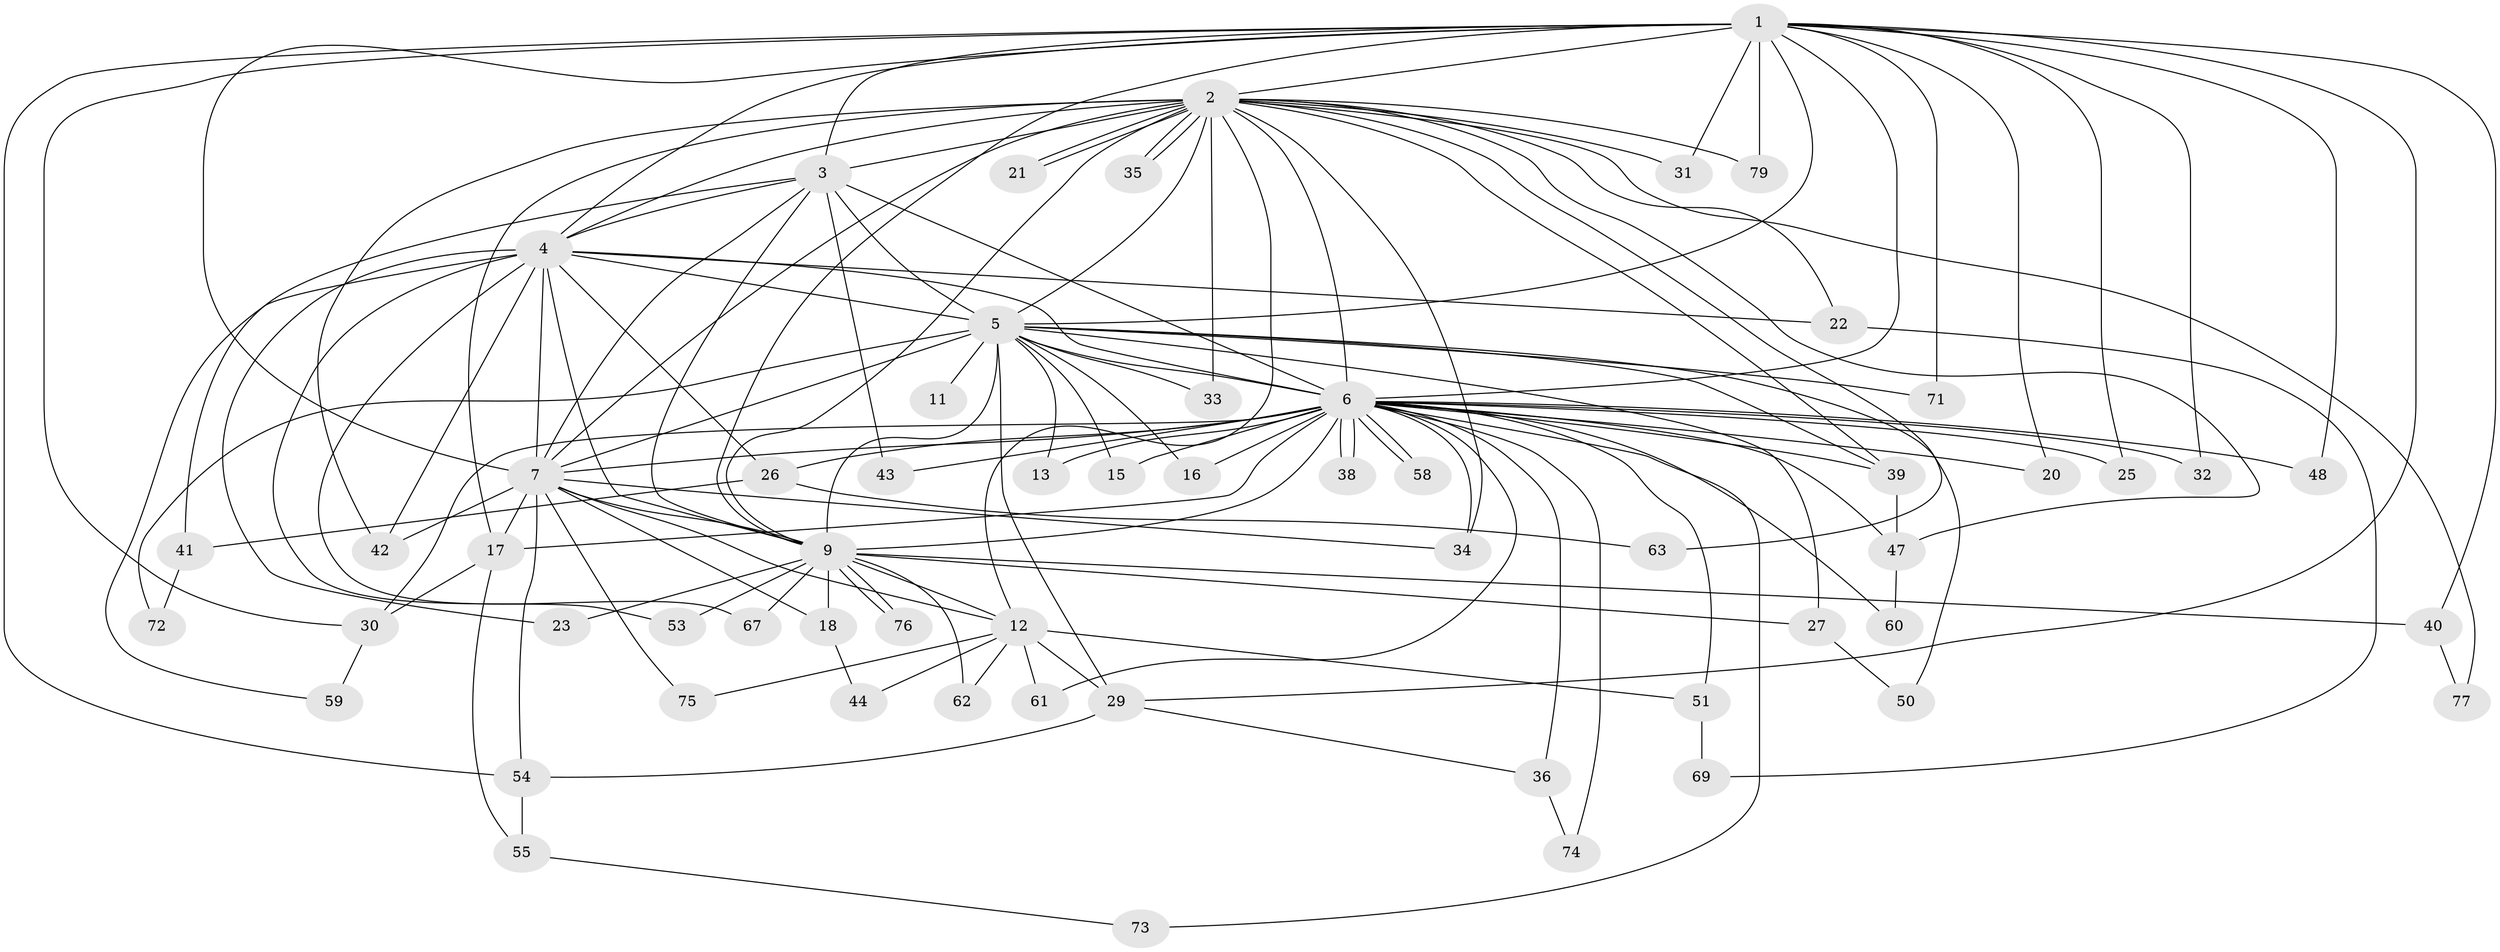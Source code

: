 // original degree distribution, {15: 0.012658227848101266, 25: 0.012658227848101266, 12: 0.012658227848101266, 18: 0.012658227848101266, 17: 0.0379746835443038, 35: 0.012658227848101266, 20: 0.012658227848101266, 14: 0.012658227848101266, 2: 0.5822784810126582, 9: 0.012658227848101266, 5: 0.02531645569620253, 3: 0.189873417721519, 4: 0.06329113924050633}
// Generated by graph-tools (version 1.1) at 2025/11/02/27/25 16:11:00]
// undirected, 60 vertices, 140 edges
graph export_dot {
graph [start="1"]
  node [color=gray90,style=filled];
  1 [super="+10"];
  2 [super="+37"];
  3 [super="+19"];
  4 [super="+28"];
  5 [super="+8"];
  6 [super="+24"];
  7 [super="+14"];
  9 [super="+68"];
  11;
  12 [super="+45"];
  13;
  15;
  16;
  17 [super="+70"];
  18;
  20;
  21;
  22;
  23;
  25;
  26 [super="+49"];
  27;
  29 [super="+56"];
  30 [super="+52"];
  31;
  32;
  33;
  34 [super="+64"];
  35;
  36;
  38;
  39 [super="+46"];
  40;
  41;
  42 [super="+78"];
  43 [super="+57"];
  44;
  47 [super="+65"];
  48;
  50;
  51;
  53;
  54 [super="+66"];
  55;
  58;
  59;
  60;
  61;
  62;
  63;
  67;
  69;
  71;
  72;
  73;
  74;
  75;
  76;
  77;
  79;
  1 -- 2 [weight=2];
  1 -- 3 [weight=2];
  1 -- 4 [weight=2];
  1 -- 5 [weight=4];
  1 -- 6 [weight=2];
  1 -- 7 [weight=2];
  1 -- 9 [weight=2];
  1 -- 30;
  1 -- 40;
  1 -- 48;
  1 -- 54;
  1 -- 71;
  1 -- 32;
  1 -- 79;
  1 -- 20;
  1 -- 25;
  1 -- 31;
  1 -- 29;
  2 -- 3;
  2 -- 4 [weight=2];
  2 -- 5 [weight=2];
  2 -- 6;
  2 -- 7;
  2 -- 9;
  2 -- 12;
  2 -- 21;
  2 -- 21;
  2 -- 22;
  2 -- 31;
  2 -- 33;
  2 -- 34;
  2 -- 35;
  2 -- 35;
  2 -- 39;
  2 -- 42;
  2 -- 47;
  2 -- 77;
  2 -- 79;
  2 -- 17;
  2 -- 63;
  3 -- 4;
  3 -- 5 [weight=2];
  3 -- 6 [weight=2];
  3 -- 7;
  3 -- 9;
  3 -- 41;
  3 -- 43;
  4 -- 5 [weight=3];
  4 -- 6;
  4 -- 7;
  4 -- 9;
  4 -- 22;
  4 -- 23;
  4 -- 26;
  4 -- 42;
  4 -- 53;
  4 -- 59;
  4 -- 67;
  5 -- 6 [weight=3];
  5 -- 7 [weight=3];
  5 -- 9 [weight=3];
  5 -- 13;
  5 -- 16;
  5 -- 29;
  5 -- 33;
  5 -- 50;
  5 -- 71;
  5 -- 72;
  5 -- 11;
  5 -- 15;
  5 -- 27;
  5 -- 39;
  6 -- 7;
  6 -- 9;
  6 -- 13;
  6 -- 15;
  6 -- 16;
  6 -- 17;
  6 -- 20;
  6 -- 25;
  6 -- 26 [weight=2];
  6 -- 32;
  6 -- 34;
  6 -- 36;
  6 -- 38;
  6 -- 38;
  6 -- 39;
  6 -- 43 [weight=2];
  6 -- 47;
  6 -- 48;
  6 -- 51;
  6 -- 58;
  6 -- 58;
  6 -- 60;
  6 -- 73;
  6 -- 74;
  6 -- 61;
  6 -- 30;
  7 -- 9;
  7 -- 12;
  7 -- 17;
  7 -- 18;
  7 -- 75;
  7 -- 34;
  7 -- 42;
  7 -- 54;
  9 -- 18;
  9 -- 23;
  9 -- 27;
  9 -- 40;
  9 -- 53;
  9 -- 62;
  9 -- 67;
  9 -- 76;
  9 -- 76;
  9 -- 12;
  12 -- 29;
  12 -- 44;
  12 -- 51;
  12 -- 61;
  12 -- 62;
  12 -- 75;
  17 -- 30;
  17 -- 55;
  18 -- 44;
  22 -- 69;
  26 -- 41;
  26 -- 63;
  27 -- 50;
  29 -- 36;
  29 -- 54;
  30 -- 59;
  36 -- 74;
  39 -- 47;
  40 -- 77;
  41 -- 72;
  47 -- 60;
  51 -- 69;
  54 -- 55;
  55 -- 73;
}
